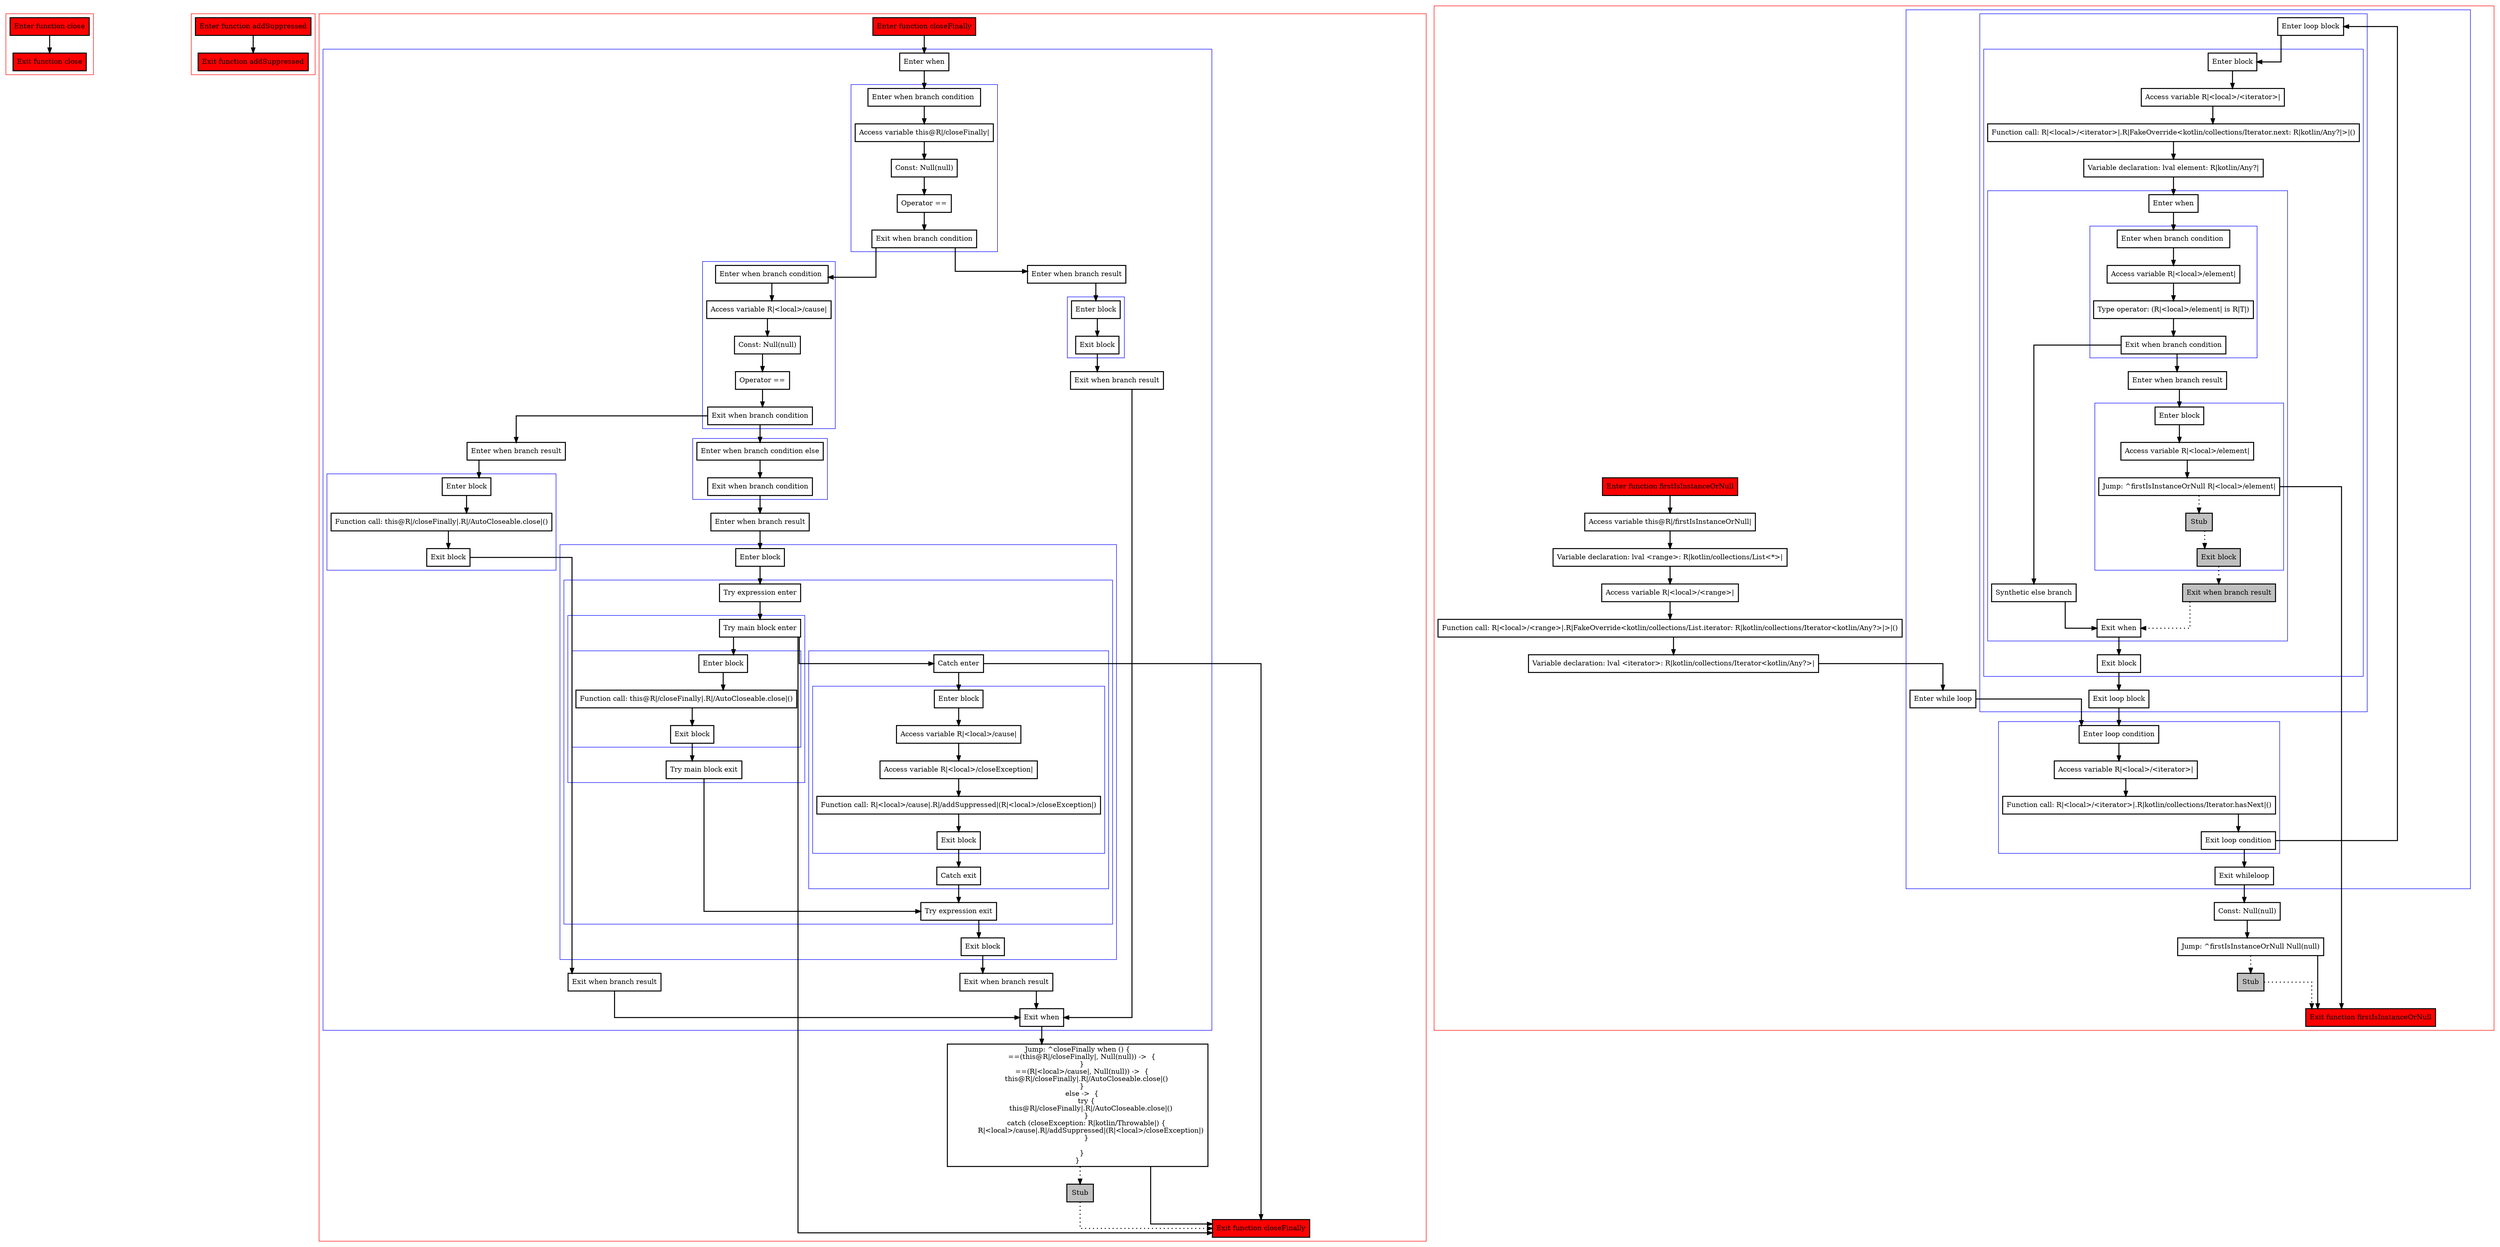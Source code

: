 digraph complex_kt {
    graph [splines=ortho nodesep=3]
    node [shape=box penwidth=2]
    edge [penwidth=2]

    subgraph cluster_0 {
        color=red
        0 [label="Enter function close" style="filled" fillcolor=red];
        1 [label="Exit function close" style="filled" fillcolor=red];
    }

    0 -> {1};

    subgraph cluster_1 {
        color=red
        2 [label="Enter function addSuppressed" style="filled" fillcolor=red];
        3 [label="Exit function addSuppressed" style="filled" fillcolor=red];
    }

    2 -> {3};

    subgraph cluster_2 {
        color=red
        4 [label="Enter function closeFinally" style="filled" fillcolor=red];
        subgraph cluster_3 {
            color=blue
            5 [label="Enter when"];
            subgraph cluster_4 {
                color=blue
                6 [label="Enter when branch condition "];
                7 [label="Access variable this@R|/closeFinally|"];
                8 [label="Const: Null(null)"];
                9 [label="Operator =="];
                10 [label="Exit when branch condition"];
            }
            subgraph cluster_5 {
                color=blue
                11 [label="Enter when branch condition "];
                12 [label="Access variable R|<local>/cause|"];
                13 [label="Const: Null(null)"];
                14 [label="Operator =="];
                15 [label="Exit when branch condition"];
            }
            subgraph cluster_6 {
                color=blue
                16 [label="Enter when branch condition else"];
                17 [label="Exit when branch condition"];
            }
            18 [label="Enter when branch result"];
            subgraph cluster_7 {
                color=blue
                19 [label="Enter block"];
                subgraph cluster_8 {
                    color=blue
                    20 [label="Try expression enter"];
                    subgraph cluster_9 {
                        color=blue
                        21 [label="Try main block enter"];
                        subgraph cluster_10 {
                            color=blue
                            22 [label="Enter block"];
                            23 [label="Function call: this@R|/closeFinally|.R|/AutoCloseable.close|()"];
                            24 [label="Exit block"];
                        }
                        25 [label="Try main block exit"];
                    }
                    subgraph cluster_11 {
                        color=blue
                        26 [label="Catch enter"];
                        subgraph cluster_12 {
                            color=blue
                            27 [label="Enter block"];
                            28 [label="Access variable R|<local>/cause|"];
                            29 [label="Access variable R|<local>/closeException|"];
                            30 [label="Function call: R|<local>/cause|.R|/addSuppressed|(R|<local>/closeException|)"];
                            31 [label="Exit block"];
                        }
                        32 [label="Catch exit"];
                    }
                    33 [label="Try expression exit"];
                }
                34 [label="Exit block"];
            }
            35 [label="Exit when branch result"];
            36 [label="Enter when branch result"];
            subgraph cluster_13 {
                color=blue
                37 [label="Enter block"];
                38 [label="Function call: this@R|/closeFinally|.R|/AutoCloseable.close|()"];
                39 [label="Exit block"];
            }
            40 [label="Exit when branch result"];
            41 [label="Enter when branch result"];
            subgraph cluster_14 {
                color=blue
                42 [label="Enter block"];
                43 [label="Exit block"];
            }
            44 [label="Exit when branch result"];
            45 [label="Exit when"];
        }
        46 [label="Jump: ^closeFinally when () {
    ==(this@R|/closeFinally|, Null(null)) ->  {
    }
    ==(R|<local>/cause|, Null(null)) ->  {
        this@R|/closeFinally|.R|/AutoCloseable.close|()
    }
    else ->  {
        try {
            this@R|/closeFinally|.R|/AutoCloseable.close|()
        }
        catch (closeException: R|kotlin/Throwable|) {
            R|<local>/cause|.R|/addSuppressed|(R|<local>/closeException|)
        }

    }
}
"];
        47 [label="Stub" style="filled" fillcolor=gray];
        48 [label="Exit function closeFinally" style="filled" fillcolor=red];
    }

    4 -> {5};
    5 -> {6};
    6 -> {7};
    7 -> {8};
    8 -> {9};
    9 -> {10};
    10 -> {41 11};
    11 -> {12};
    12 -> {13};
    13 -> {14};
    14 -> {15};
    15 -> {36 16};
    16 -> {17};
    17 -> {18};
    18 -> {19};
    19 -> {20};
    20 -> {21};
    21 -> {48 26 22};
    22 -> {23};
    23 -> {24};
    24 -> {25};
    25 -> {33};
    26 -> {48 27};
    27 -> {28};
    28 -> {29};
    29 -> {30};
    30 -> {31};
    31 -> {32};
    32 -> {33};
    33 -> {34};
    34 -> {35};
    35 -> {45};
    36 -> {37};
    37 -> {38};
    38 -> {39};
    39 -> {40};
    40 -> {45};
    41 -> {42};
    42 -> {43};
    43 -> {44};
    44 -> {45};
    45 -> {46};
    46 -> {48};
    46 -> {47} [style=dotted];
    47 -> {48} [style=dotted];

    subgraph cluster_15 {
        color=red
        49 [label="Enter function firstIsInstanceOrNull" style="filled" fillcolor=red];
        50 [label="Access variable this@R|/firstIsInstanceOrNull|"];
        51 [label="Variable declaration: lval <range>: R|kotlin/collections/List<*>|"];
        52 [label="Access variable R|<local>/<range>|"];
        53 [label="Function call: R|<local>/<range>|.R|FakeOverride<kotlin/collections/List.iterator: R|kotlin/collections/Iterator<kotlin/Any?>|>|()"];
        54 [label="Variable declaration: lval <iterator>: R|kotlin/collections/Iterator<kotlin/Any?>|"];
        subgraph cluster_16 {
            color=blue
            55 [label="Enter while loop"];
            subgraph cluster_17 {
                color=blue
                56 [label="Enter loop condition"];
                57 [label="Access variable R|<local>/<iterator>|"];
                58 [label="Function call: R|<local>/<iterator>|.R|kotlin/collections/Iterator.hasNext|()"];
                59 [label="Exit loop condition"];
            }
            subgraph cluster_18 {
                color=blue
                60 [label="Enter loop block"];
                subgraph cluster_19 {
                    color=blue
                    61 [label="Enter block"];
                    62 [label="Access variable R|<local>/<iterator>|"];
                    63 [label="Function call: R|<local>/<iterator>|.R|FakeOverride<kotlin/collections/Iterator.next: R|kotlin/Any?|>|()"];
                    64 [label="Variable declaration: lval element: R|kotlin/Any?|"];
                    subgraph cluster_20 {
                        color=blue
                        65 [label="Enter when"];
                        subgraph cluster_21 {
                            color=blue
                            66 [label="Enter when branch condition "];
                            67 [label="Access variable R|<local>/element|"];
                            68 [label="Type operator: (R|<local>/element| is R|T|)"];
                            69 [label="Exit when branch condition"];
                        }
                        70 [label="Synthetic else branch"];
                        71 [label="Enter when branch result"];
                        subgraph cluster_22 {
                            color=blue
                            72 [label="Enter block"];
                            73 [label="Access variable R|<local>/element|"];
                            74 [label="Jump: ^firstIsInstanceOrNull R|<local>/element|"];
                            75 [label="Stub" style="filled" fillcolor=gray];
                            76 [label="Exit block" style="filled" fillcolor=gray];
                        }
                        77 [label="Exit when branch result" style="filled" fillcolor=gray];
                        78 [label="Exit when"];
                    }
                    79 [label="Exit block"];
                }
                80 [label="Exit loop block"];
            }
            81 [label="Exit whileloop"];
        }
        82 [label="Const: Null(null)"];
        83 [label="Jump: ^firstIsInstanceOrNull Null(null)"];
        84 [label="Stub" style="filled" fillcolor=gray];
        85 [label="Exit function firstIsInstanceOrNull" style="filled" fillcolor=red];
    }

    49 -> {50};
    50 -> {51};
    51 -> {52};
    52 -> {53};
    53 -> {54};
    54 -> {55};
    55 -> {56};
    56 -> {57};
    57 -> {58};
    58 -> {59};
    59 -> {81 60};
    60 -> {61};
    61 -> {62};
    62 -> {63};
    63 -> {64};
    64 -> {65};
    65 -> {66};
    66 -> {67};
    67 -> {68};
    68 -> {69};
    69 -> {71 70};
    70 -> {78};
    71 -> {72};
    72 -> {73};
    73 -> {74};
    74 -> {85};
    74 -> {75} [style=dotted];
    75 -> {76} [style=dotted];
    76 -> {77} [style=dotted];
    77 -> {78} [style=dotted];
    78 -> {79};
    79 -> {80};
    80 -> {56};
    81 -> {82};
    82 -> {83};
    83 -> {85};
    83 -> {84} [style=dotted];
    84 -> {85} [style=dotted];

}
